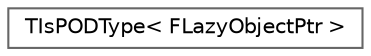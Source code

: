 digraph "Graphical Class Hierarchy"
{
 // INTERACTIVE_SVG=YES
 // LATEX_PDF_SIZE
  bgcolor="transparent";
  edge [fontname=Helvetica,fontsize=10,labelfontname=Helvetica,labelfontsize=10];
  node [fontname=Helvetica,fontsize=10,shape=box,height=0.2,width=0.4];
  rankdir="LR";
  Node0 [id="Node000000",label="TIsPODType\< FLazyObjectPtr \>",height=0.2,width=0.4,color="grey40", fillcolor="white", style="filled",URL="$db/d09/structTIsPODType_3_01FLazyObjectPtr_01_4.html",tooltip=" "];
}
